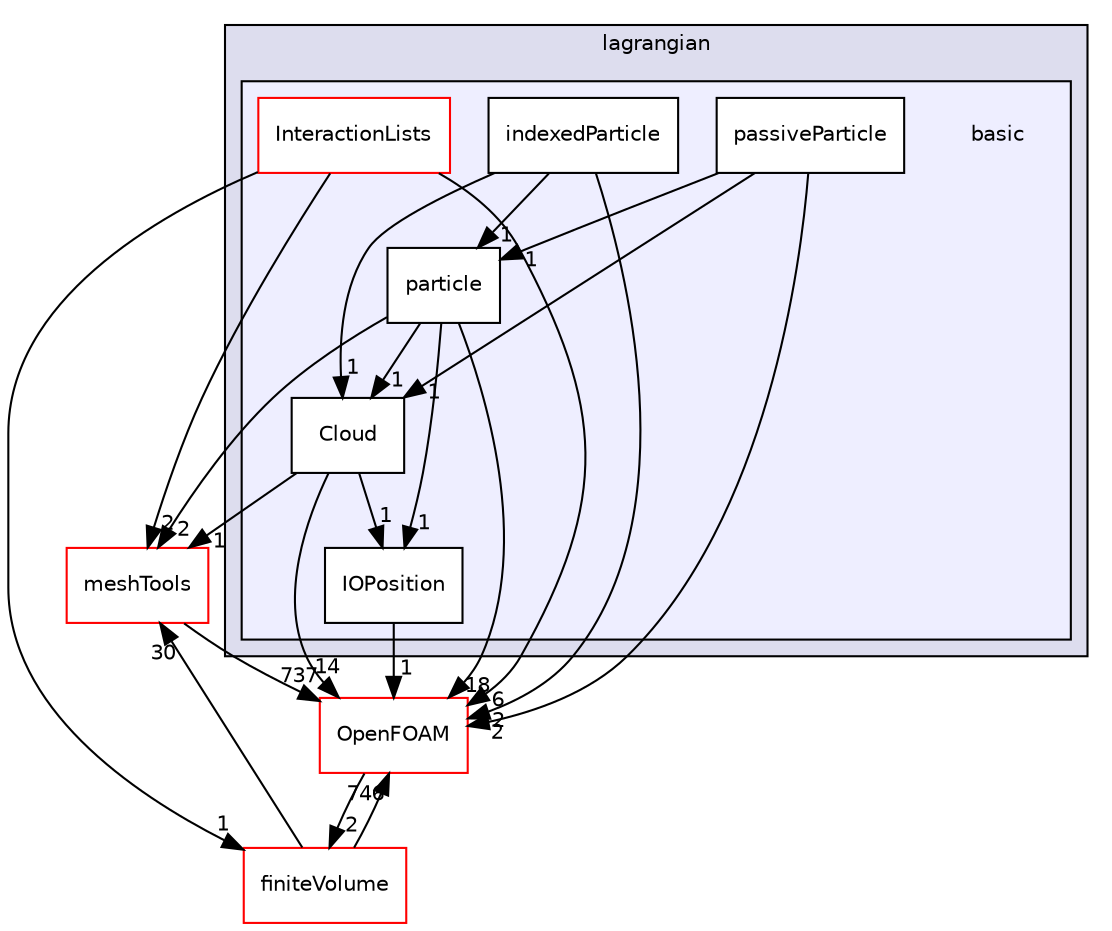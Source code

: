 digraph "src/lagrangian/basic" {
  bgcolor=transparent;
  compound=true
  node [ fontsize="10", fontname="Helvetica"];
  edge [ labelfontsize="10", labelfontname="Helvetica"];
  subgraph clusterdir_f8c25efc4b6f6a8502a42d5af7554d23 {
    graph [ bgcolor="#ddddee", pencolor="black", label="lagrangian" fontname="Helvetica", fontsize="10", URL="dir_f8c25efc4b6f6a8502a42d5af7554d23.html"]
  subgraph clusterdir_584e0ab0901b4327f36f4285cac7f2f8 {
    graph [ bgcolor="#eeeeff", pencolor="black", label="" URL="dir_584e0ab0901b4327f36f4285cac7f2f8.html"];
    dir_584e0ab0901b4327f36f4285cac7f2f8 [shape=plaintext label="basic"];
    dir_3075538dd66b47ae8adde8b65985b4e5 [shape=box label="Cloud" color="black" fillcolor="white" style="filled" URL="dir_3075538dd66b47ae8adde8b65985b4e5.html"];
    dir_1c2bc003c4cbd57e8deaca0c0671255b [shape=box label="indexedParticle" color="black" fillcolor="white" style="filled" URL="dir_1c2bc003c4cbd57e8deaca0c0671255b.html"];
    dir_72fdcbabf14eb64991dd5131860e7dc2 [shape=box label="InteractionLists" color="red" fillcolor="white" style="filled" URL="dir_72fdcbabf14eb64991dd5131860e7dc2.html"];
    dir_237b2505d5f20944fef84be03b02c38d [shape=box label="IOPosition" color="black" fillcolor="white" style="filled" URL="dir_237b2505d5f20944fef84be03b02c38d.html"];
    dir_6ce135742a9ab85554138ca84fc0bdbe [shape=box label="particle" color="black" fillcolor="white" style="filled" URL="dir_6ce135742a9ab85554138ca84fc0bdbe.html"];
    dir_0af4929ee2091f99048fde12e193404c [shape=box label="passiveParticle" color="black" fillcolor="white" style="filled" URL="dir_0af4929ee2091f99048fde12e193404c.html"];
  }
  }
  dir_9bd15774b555cf7259a6fa18f99fe99b [shape=box label="finiteVolume" color="red" URL="dir_9bd15774b555cf7259a6fa18f99fe99b.html"];
  dir_ae30ad0bef50cf391b24c614251bb9fd [shape=box label="meshTools" color="red" URL="dir_ae30ad0bef50cf391b24c614251bb9fd.html"];
  dir_c5473ff19b20e6ec4dfe5c310b3778a8 [shape=box label="OpenFOAM" color="red" URL="dir_c5473ff19b20e6ec4dfe5c310b3778a8.html"];
  dir_1c2bc003c4cbd57e8deaca0c0671255b->dir_3075538dd66b47ae8adde8b65985b4e5 [headlabel="1", labeldistance=1.5 headhref="dir_001368_001367.html"];
  dir_1c2bc003c4cbd57e8deaca0c0671255b->dir_6ce135742a9ab85554138ca84fc0bdbe [headlabel="1", labeldistance=1.5 headhref="dir_001368_001372.html"];
  dir_1c2bc003c4cbd57e8deaca0c0671255b->dir_c5473ff19b20e6ec4dfe5c310b3778a8 [headlabel="2", labeldistance=1.5 headhref="dir_001368_001897.html"];
  dir_9bd15774b555cf7259a6fa18f99fe99b->dir_ae30ad0bef50cf391b24c614251bb9fd [headlabel="30", labeldistance=1.5 headhref="dir_000897_001751.html"];
  dir_9bd15774b555cf7259a6fa18f99fe99b->dir_c5473ff19b20e6ec4dfe5c310b3778a8 [headlabel="746", labeldistance=1.5 headhref="dir_000897_001897.html"];
  dir_ae30ad0bef50cf391b24c614251bb9fd->dir_c5473ff19b20e6ec4dfe5c310b3778a8 [headlabel="737", labeldistance=1.5 headhref="dir_001751_001897.html"];
  dir_237b2505d5f20944fef84be03b02c38d->dir_c5473ff19b20e6ec4dfe5c310b3778a8 [headlabel="1", labeldistance=1.5 headhref="dir_001371_001897.html"];
  dir_3075538dd66b47ae8adde8b65985b4e5->dir_ae30ad0bef50cf391b24c614251bb9fd [headlabel="1", labeldistance=1.5 headhref="dir_001367_001751.html"];
  dir_3075538dd66b47ae8adde8b65985b4e5->dir_237b2505d5f20944fef84be03b02c38d [headlabel="1", labeldistance=1.5 headhref="dir_001367_001371.html"];
  dir_3075538dd66b47ae8adde8b65985b4e5->dir_c5473ff19b20e6ec4dfe5c310b3778a8 [headlabel="14", labeldistance=1.5 headhref="dir_001367_001897.html"];
  dir_0af4929ee2091f99048fde12e193404c->dir_3075538dd66b47ae8adde8b65985b4e5 [headlabel="1", labeldistance=1.5 headhref="dir_001373_001367.html"];
  dir_0af4929ee2091f99048fde12e193404c->dir_6ce135742a9ab85554138ca84fc0bdbe [headlabel="1", labeldistance=1.5 headhref="dir_001373_001372.html"];
  dir_0af4929ee2091f99048fde12e193404c->dir_c5473ff19b20e6ec4dfe5c310b3778a8 [headlabel="2", labeldistance=1.5 headhref="dir_001373_001897.html"];
  dir_72fdcbabf14eb64991dd5131860e7dc2->dir_9bd15774b555cf7259a6fa18f99fe99b [headlabel="1", labeldistance=1.5 headhref="dir_001369_000897.html"];
  dir_72fdcbabf14eb64991dd5131860e7dc2->dir_ae30ad0bef50cf391b24c614251bb9fd [headlabel="2", labeldistance=1.5 headhref="dir_001369_001751.html"];
  dir_72fdcbabf14eb64991dd5131860e7dc2->dir_c5473ff19b20e6ec4dfe5c310b3778a8 [headlabel="6", labeldistance=1.5 headhref="dir_001369_001897.html"];
  dir_6ce135742a9ab85554138ca84fc0bdbe->dir_ae30ad0bef50cf391b24c614251bb9fd [headlabel="2", labeldistance=1.5 headhref="dir_001372_001751.html"];
  dir_6ce135742a9ab85554138ca84fc0bdbe->dir_237b2505d5f20944fef84be03b02c38d [headlabel="1", labeldistance=1.5 headhref="dir_001372_001371.html"];
  dir_6ce135742a9ab85554138ca84fc0bdbe->dir_3075538dd66b47ae8adde8b65985b4e5 [headlabel="1", labeldistance=1.5 headhref="dir_001372_001367.html"];
  dir_6ce135742a9ab85554138ca84fc0bdbe->dir_c5473ff19b20e6ec4dfe5c310b3778a8 [headlabel="18", labeldistance=1.5 headhref="dir_001372_001897.html"];
  dir_c5473ff19b20e6ec4dfe5c310b3778a8->dir_9bd15774b555cf7259a6fa18f99fe99b [headlabel="2", labeldistance=1.5 headhref="dir_001897_000897.html"];
}
